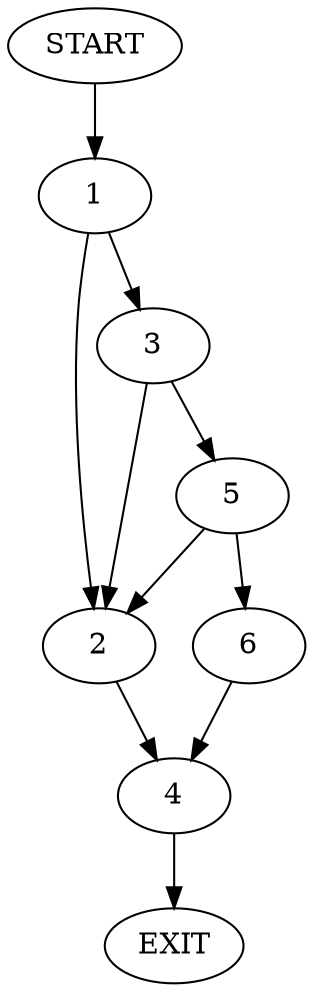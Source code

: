digraph {
0 [label="START"]
7 [label="EXIT"]
0 -> 1
1 -> 2
1 -> 3
2 -> 4
3 -> 2
3 -> 5
5 -> 2
5 -> 6
6 -> 4
4 -> 7
}
